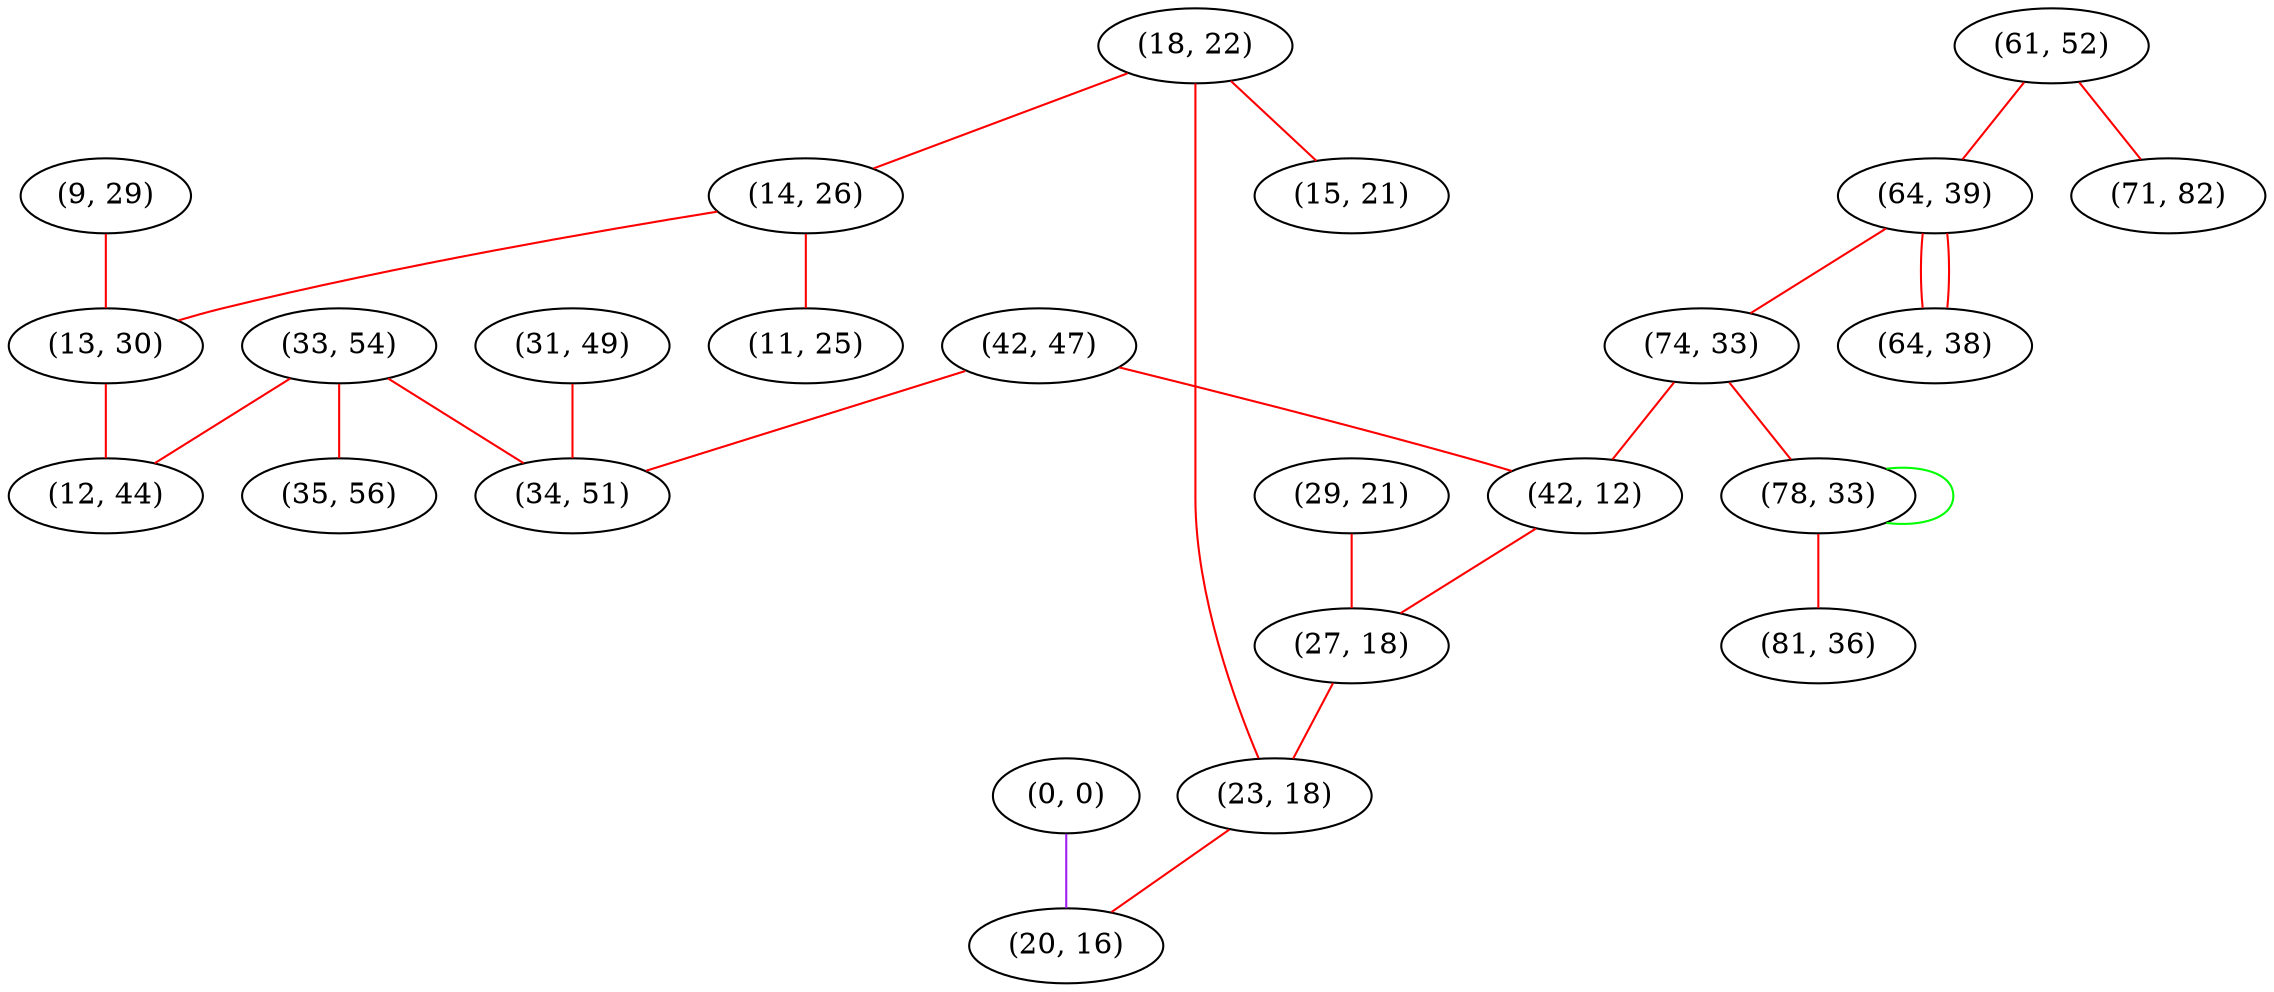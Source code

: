 graph "" {
"(18, 22)";
"(42, 47)";
"(9, 29)";
"(14, 26)";
"(13, 30)";
"(33, 54)";
"(61, 52)";
"(12, 44)";
"(64, 39)";
"(31, 49)";
"(74, 33)";
"(0, 0)";
"(42, 12)";
"(71, 82)";
"(29, 21)";
"(78, 33)";
"(35, 56)";
"(34, 51)";
"(64, 38)";
"(27, 18)";
"(15, 21)";
"(81, 36)";
"(11, 25)";
"(23, 18)";
"(20, 16)";
"(18, 22)" -- "(15, 21)"  [color=red, key=0, weight=1];
"(18, 22)" -- "(14, 26)"  [color=red, key=0, weight=1];
"(18, 22)" -- "(23, 18)"  [color=red, key=0, weight=1];
"(42, 47)" -- "(34, 51)"  [color=red, key=0, weight=1];
"(42, 47)" -- "(42, 12)"  [color=red, key=0, weight=1];
"(9, 29)" -- "(13, 30)"  [color=red, key=0, weight=1];
"(14, 26)" -- "(13, 30)"  [color=red, key=0, weight=1];
"(14, 26)" -- "(11, 25)"  [color=red, key=0, weight=1];
"(13, 30)" -- "(12, 44)"  [color=red, key=0, weight=1];
"(33, 54)" -- "(35, 56)"  [color=red, key=0, weight=1];
"(33, 54)" -- "(12, 44)"  [color=red, key=0, weight=1];
"(33, 54)" -- "(34, 51)"  [color=red, key=0, weight=1];
"(61, 52)" -- "(71, 82)"  [color=red, key=0, weight=1];
"(61, 52)" -- "(64, 39)"  [color=red, key=0, weight=1];
"(64, 39)" -- "(64, 38)"  [color=red, key=0, weight=1];
"(64, 39)" -- "(64, 38)"  [color=red, key=1, weight=1];
"(64, 39)" -- "(74, 33)"  [color=red, key=0, weight=1];
"(31, 49)" -- "(34, 51)"  [color=red, key=0, weight=1];
"(74, 33)" -- "(78, 33)"  [color=red, key=0, weight=1];
"(74, 33)" -- "(42, 12)"  [color=red, key=0, weight=1];
"(0, 0)" -- "(20, 16)"  [color=purple, key=0, weight=4];
"(42, 12)" -- "(27, 18)"  [color=red, key=0, weight=1];
"(29, 21)" -- "(27, 18)"  [color=red, key=0, weight=1];
"(78, 33)" -- "(78, 33)"  [color=green, key=0, weight=2];
"(78, 33)" -- "(81, 36)"  [color=red, key=0, weight=1];
"(27, 18)" -- "(23, 18)"  [color=red, key=0, weight=1];
"(23, 18)" -- "(20, 16)"  [color=red, key=0, weight=1];
}
